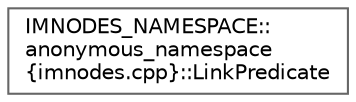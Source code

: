 digraph "Graphical Class Hierarchy"
{
 // LATEX_PDF_SIZE
  bgcolor="transparent";
  edge [fontname=Helvetica,fontsize=10,labelfontname=Helvetica,labelfontsize=10];
  node [fontname=Helvetica,fontsize=10,shape=box,height=0.2,width=0.4];
  rankdir="LR";
  Node0 [label="IMNODES_NAMESPACE::\lanonymous_namespace\l\{imnodes.cpp\}::LinkPredicate",height=0.2,width=0.4,color="grey40", fillcolor="white", style="filled",URL="$struct_i_m_n_o_d_e_s___n_a_m_e_s_p_a_c_e_1_1anonymous__namespace_02imnodes_8cpp_03_1_1_link_predicate.html",tooltip=" "];
}
